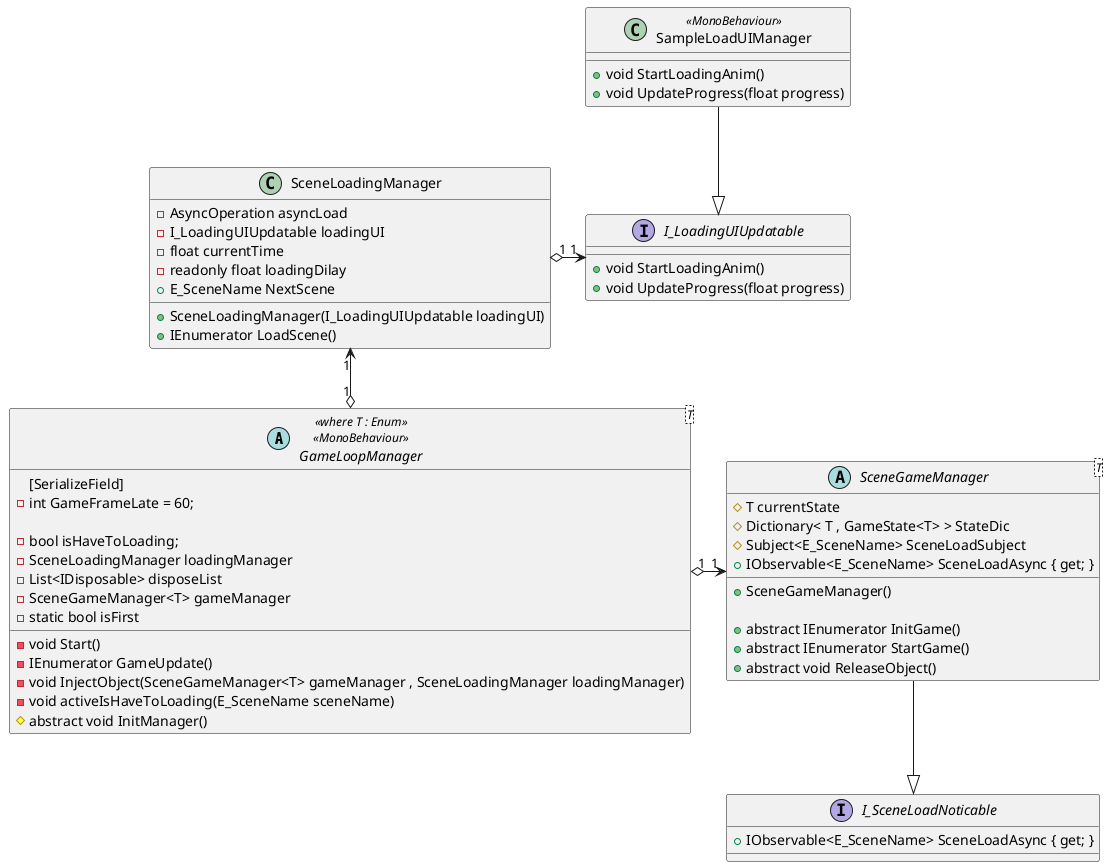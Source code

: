 @startuml GameLoopManager


    abstract GameLoopManager <T> <<where T : Enum>><<MonoBehaviour>>{
        [SerializeField]
        - int GameFrameLate = 60;

        - bool isHaveToLoading;
        - SceneLoadingManager loadingManager
        - List<IDisposable> disposeList
        - SceneGameManager<T> gameManager
        - static bool isFirst

        - void Start()
        - IEnumerator GameUpdate()
        - void InjectObject(SceneGameManager<T> gameManager , SceneLoadingManager loadingManager)
        - void activeIsHaveToLoading(E_SceneName sceneName)
        # abstract void InitManager()
    }

    abstract class SceneGameManager<T>{
        # T currentState
        # Dictionary< T , GameState<T> > StateDic
        # Subject<E_SceneName> SceneLoadSubject
        + IObservable<E_SceneName> SceneLoadAsync { get; }

        + SceneGameManager()

        + abstract IEnumerator InitGame()
        + abstract IEnumerator StartGame()
        + abstract void ReleaseObject()
    }

    class SceneLoadingManager{
        - AsyncOperation asyncLoad
        - I_LoadingUIUpdatable loadingUI
        - float currentTime
        - readonly float loadingDilay
        + E_SceneName NextScene

        + SceneLoadingManager(I_LoadingUIUpdatable loadingUI)
        + IEnumerator LoadScene()
    }

    class SampleLoadUIManager <<MonoBehaviour>>{
        + void StartLoadingAnim()
        + void UpdateProgress(float progress)
    }

    interface I_LoadingUIUpdatable{
        + void StartLoadingAnim()
        + void UpdateProgress(float progress)
    }

    interface I_SceneLoadNoticable{
        + IObservable<E_SceneName> SceneLoadAsync { get; }
    }



    GameLoopManager "1" o-right-> "1" SceneGameManager
    GameLoopManager "1" o-up-> "1" SceneLoadingManager

    SceneGameManager --|> I_SceneLoadNoticable

    SampleLoadUIManager --|> I_LoadingUIUpdatable
    SceneLoadingManager "1" o-right-> "1" I_LoadingUIUpdatable


@enduml
